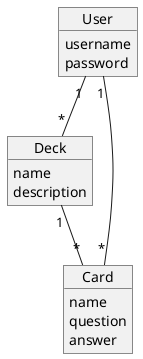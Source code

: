 @startuml

object User {
    username
    password
}

object Deck {
    name
    description
}

object Card {
    name
    question
    answer
}

User "1"--"*" Deck
User "1"--"*" Card
Deck "1"--"*" Card

@enduml